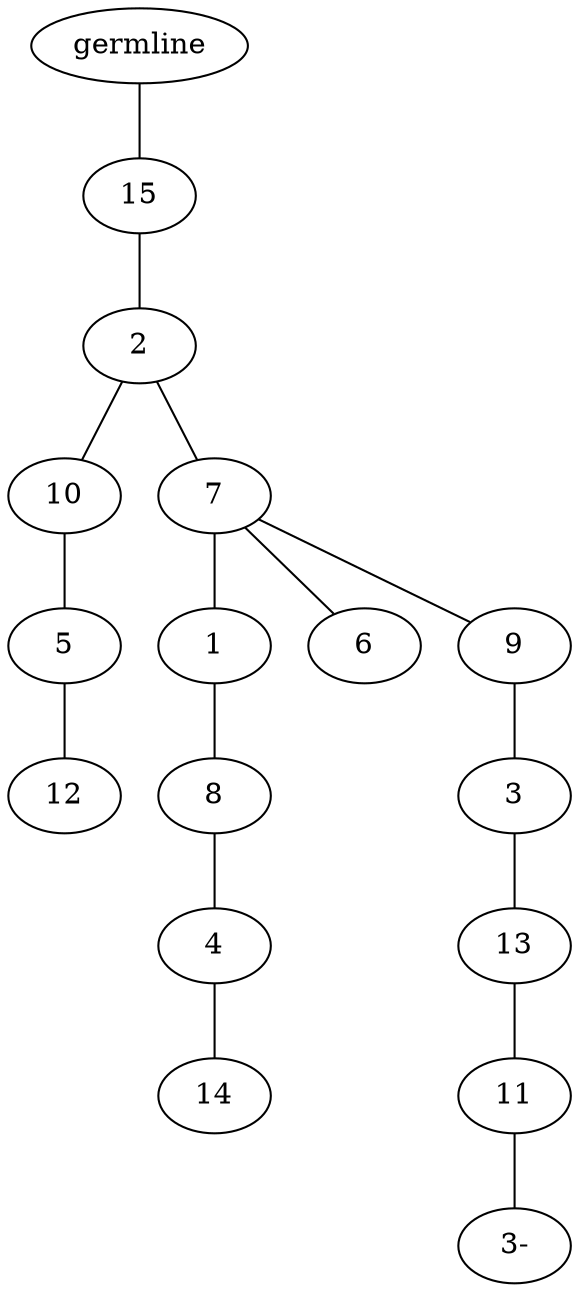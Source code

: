 graph tree {
    "140457477426480" [label="germline"];
    "140457477422384" [label="15"];
    "140457477592160" [label="2"];
    "140457477591536" [label="10"];
    "140457477592400" [label="5"];
    "140457477592784" [label="12"];
    "140457477593216" [label="7"];
    "140457477592352" [label="1"];
    "140457477593360" [label="8"];
    "140457477593648" [label="4"];
    "140457477593984" [label="14"];
    "140457477593936" [label="6"];
    "140457477593504" [label="9"];
    "140457477594224" [label="3"];
    "140457477594080" [label="13"];
    "140457477490720" [label="11"];
    "140457477491248" [label="3-"];
    "140457477426480" -- "140457477422384";
    "140457477422384" -- "140457477592160";
    "140457477592160" -- "140457477591536";
    "140457477592160" -- "140457477593216";
    "140457477591536" -- "140457477592400";
    "140457477592400" -- "140457477592784";
    "140457477593216" -- "140457477592352";
    "140457477593216" -- "140457477593936";
    "140457477593216" -- "140457477593504";
    "140457477592352" -- "140457477593360";
    "140457477593360" -- "140457477593648";
    "140457477593648" -- "140457477593984";
    "140457477593504" -- "140457477594224";
    "140457477594224" -- "140457477594080";
    "140457477594080" -- "140457477490720";
    "140457477490720" -- "140457477491248";
}
